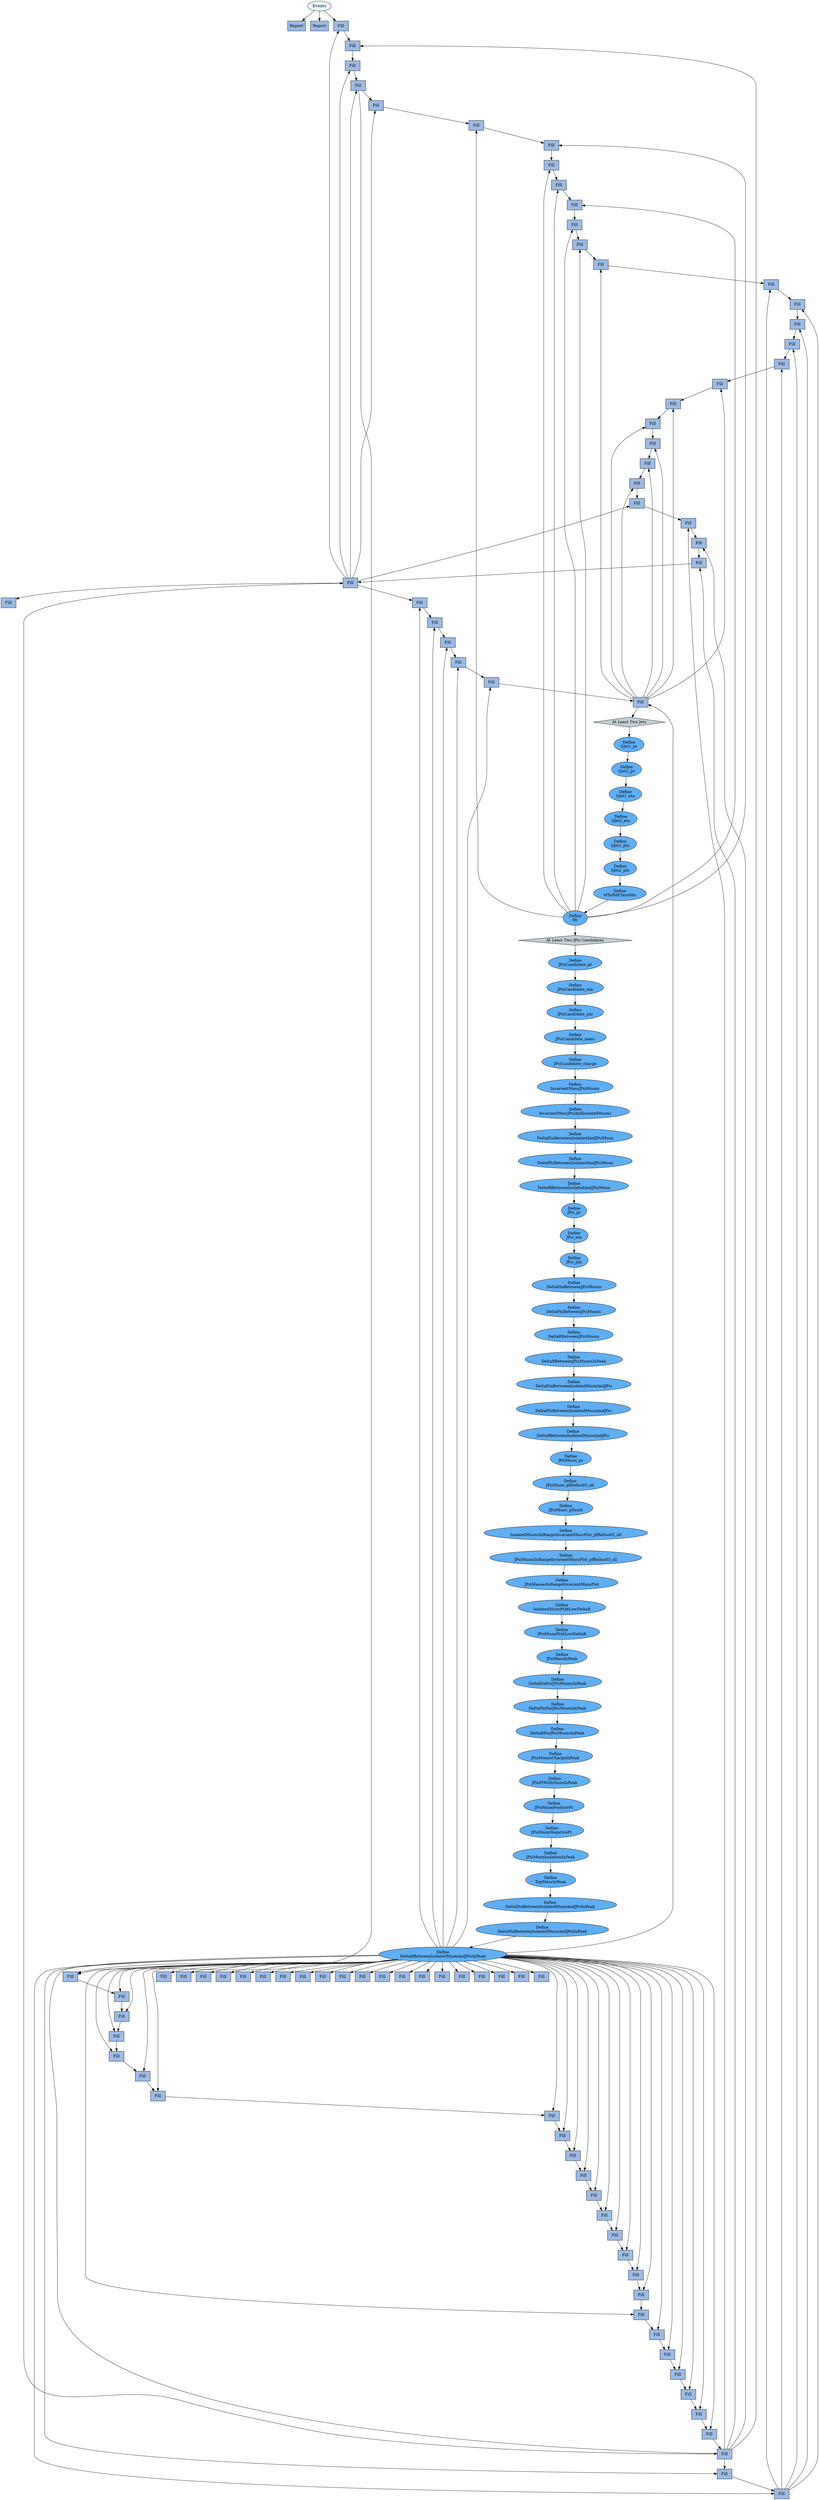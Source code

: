 digraph {
	1 [label="Report", style="filled", fillcolor="#9cbbe5", shape="box"];
	0 [label="Events", style="filled", fillcolor="#e8f8fc", shape="oval"];
	2 [label="Report", style="filled", fillcolor="#9cbbe5", shape="box"];
	0 [label="Events", style="filled", fillcolor="#e8f8fc", shape="oval"];
	3 [label="Fill", style="filled", fillcolor="#9cbbe5", shape="box"];
	9 [label="Define
METBeforeMETCut", style="filled", fillcolor="#60aef3", shape="oval"];
	10 [label="Define
IsolatedLepton_pdgid", style="filled", fillcolor="#60aef3", shape="oval"];
	11 [label="Define
IsolatedLepton_charge", style="filled", fillcolor="#60aef3", shape="oval"];
	12 [label="Define
IsolatedLepton_mass", style="filled", fillcolor="#60aef3", shape="oval"];
	13 [label="Define
IsolatedLepton_phi", style="filled", fillcolor="#60aef3", shape="oval"];
	14 [label="Define
IsolatedLepton_eta", style="filled", fillcolor="#60aef3", shape="oval"];
	15 [label="Define
IsolatedLepton_pt", style="filled", fillcolor="#60aef3", shape="oval"];
	16 [label="Define
IsolatedElectron_pdgId", style="filled", fillcolor="#60aef3", shape="oval"];
	17 [label="Define
IsolatedElectron_charge", style="filled", fillcolor="#60aef3", shape="oval"];
	18 [label="Define
IsolatedElectron_mass", style="filled", fillcolor="#60aef3", shape="oval"];
	19 [label="Define
IsolatedElectron_phi", style="filled", fillcolor="#60aef3", shape="oval"];
	20 [label="Define
IsolatedElectron_eta", style="filled", fillcolor="#60aef3", shape="oval"];
	21 [label="Define
IsolatedElectron_pt", style="filled", fillcolor="#60aef3", shape="oval"];
	22 [label="Define
IsolatedMuon_pdgId", style="filled", fillcolor="#60aef3", shape="oval"];
	23 [label="Define
IsolatedMuon_charge", style="filled", fillcolor="#60aef3", shape="oval"];
	24 [label="Define
IsolatedMuon_mass", style="filled", fillcolor="#60aef3", shape="oval"];
	25 [label="Define
IsolatedMuon_phi", style="filled", fillcolor="#60aef3", shape="oval"];
	26 [label="Define
IsolatedMuon_eta", style="filled", fillcolor="#60aef3", shape="oval"];
	27 [label="Define
IsolatedMuon_pt", style="filled", fillcolor="#60aef3", shape="oval"];
	28 [label="Define
LeadingIsolatedMuon_charge", style="filled", fillcolor="#60aef3", shape="oval"];
	29 [label="Define
LeadingIsolatedMuon_mass", style="filled", fillcolor="#60aef3", shape="oval"];
	30 [label="Define
LeadingIsolatedMuon_phi", style="filled", fillcolor="#60aef3", shape="oval"];
	31 [label="Define
LeadingIsolatedMuon_eta", style="filled", fillcolor="#60aef3", shape="oval"];
	32 [label="Define
LeadingIsolatedMuon_pt", style="filled", fillcolor="#60aef3", shape="oval"];
	5 [label="Exactly one isolated muon and exactly zero isolated electrons", style="filled", fillcolor="#c4cfd4", shape="diamond"];
	6 [label="Define
leading_isolated_electron_mask", style="filled", fillcolor="#60aef3", shape="oval"];
	7 [label="Define
leading_isolated_muon_mask", style="filled", fillcolor="#60aef3", shape="oval"];
	8 [label="Define
LumiXS", style="filled", fillcolor="#60aef3", shape="oval"];
	4 [label="HLTLeptonTrigger", style="filled", fillcolor="#c4cfd4", shape="diamond"];
	0 [label="Events", style="filled", fillcolor="#e8f8fc", shape="oval"];
	4 [label="Fill", style="filled", fillcolor="#9cbbe5", shape="box"];
	5 [label="Fill", style="filled", fillcolor="#9cbbe5", shape="box"];
	6 [label="Fill", style="filled", fillcolor="#9cbbe5", shape="box"];
	7 [label="Fill", style="filled", fillcolor="#9cbbe5", shape="box"];
	8 [label="Fill", style="filled", fillcolor="#9cbbe5", shape="box"];
	39 [label="Define
METBeforeMETCut", style="filled", fillcolor="#60aef3", shape="oval"];
	40 [label="Define
IsolatedLepton_pdgid", style="filled", fillcolor="#60aef3", shape="oval"];
	41 [label="Define
IsolatedLepton_charge", style="filled", fillcolor="#60aef3", shape="oval"];
	42 [label="Define
IsolatedLepton_mass", style="filled", fillcolor="#60aef3", shape="oval"];
	43 [label="Define
IsolatedLepton_phi", style="filled", fillcolor="#60aef3", shape="oval"];
	44 [label="Define
IsolatedLepton_eta", style="filled", fillcolor="#60aef3", shape="oval"];
	45 [label="Define
IsolatedLepton_pt", style="filled", fillcolor="#60aef3", shape="oval"];
	46 [label="Define
IsolatedElectron_pdgId", style="filled", fillcolor="#60aef3", shape="oval"];
	47 [label="Define
IsolatedElectron_charge", style="filled", fillcolor="#60aef3", shape="oval"];
	48 [label="Define
IsolatedElectron_mass", style="filled", fillcolor="#60aef3", shape="oval"];
	49 [label="Define
IsolatedElectron_phi", style="filled", fillcolor="#60aef3", shape="oval"];
	50 [label="Define
IsolatedElectron_eta", style="filled", fillcolor="#60aef3", shape="oval"];
	51 [label="Define
IsolatedElectron_pt", style="filled", fillcolor="#60aef3", shape="oval"];
	52 [label="Define
IsolatedMuon_pdgId", style="filled", fillcolor="#60aef3", shape="oval"];
	53 [label="Define
IsolatedMuon_charge", style="filled", fillcolor="#60aef3", shape="oval"];
	54 [label="Define
IsolatedMuon_mass", style="filled", fillcolor="#60aef3", shape="oval"];
	55 [label="Define
IsolatedMuon_phi", style="filled", fillcolor="#60aef3", shape="oval"];
	56 [label="Define
IsolatedMuon_eta", style="filled", fillcolor="#60aef3", shape="oval"];
	57 [label="Define
IsolatedMuon_pt", style="filled", fillcolor="#60aef3", shape="oval"];
	58 [label="Define
LeadingIsolatedElectron_charge", style="filled", fillcolor="#60aef3", shape="oval"];
	59 [label="Define
LeadingIsolatedElectron_mass", style="filled", fillcolor="#60aef3", shape="oval"];
	60 [label="Define
LeadingIsolatedElectron_phi", style="filled", fillcolor="#60aef3", shape="oval"];
	61 [label="Define
LeadingIsolatedElectron_eta", style="filled", fillcolor="#60aef3", shape="oval"];
	62 [label="Define
LeadingIsolatedElectron_pt", style="filled", fillcolor="#60aef3", shape="oval"];
	38 [label="Exactly one isolated electron and exactly zero isolated muon", style="filled", fillcolor="#c4cfd4", shape="diamond"];
	9 [label="Fill", style="filled", fillcolor="#9cbbe5", shape="box"];
	10 [label="Fill", style="filled", fillcolor="#9cbbe5", shape="box"];
	11 [label="Fill", style="filled", fillcolor="#9cbbe5", shape="box"];
	12 [label="Fill", style="filled", fillcolor="#9cbbe5", shape="box"];
	13 [label="Fill", style="filled", fillcolor="#9cbbe5", shape="box"];
	14 [label="Fill", style="filled", fillcolor="#9cbbe5", shape="box"];
	70 [label="Define
Num_JPsi_Muons", style="filled", fillcolor="#60aef3", shape="oval"];
	71 [label="Define
Num_Jets", style="filled", fillcolor="#60aef3", shape="oval"];
	72 [label="Define
jpsi_mu_candidate_mask", style="filled", fillcolor="#60aef3", shape="oval"];
	73 [label="Define
jet_mask", style="filled", fillcolor="#60aef3", shape="oval"];
	74 [label="Define
METAfterMETCut", style="filled", fillcolor="#60aef3", shape="oval"];
	69 [label="Muon MET Greater than 30 GeV", style="filled", fillcolor="#c4cfd4", shape="diamond"];
	15 [label="Fill", style="filled", fillcolor="#9cbbe5", shape="box"];
	16 [label="Fill", style="filled", fillcolor="#9cbbe5", shape="box"];
	17 [label="Fill", style="filled", fillcolor="#9cbbe5", shape="box"];
	18 [label="Fill", style="filled", fillcolor="#9cbbe5", shape="box"];
	19 [label="Fill", style="filled", fillcolor="#9cbbe5", shape="box"];
	20 [label="Fill", style="filled", fillcolor="#9cbbe5", shape="box"];
	82 [label="Define
METAfterMETCut", style="filled", fillcolor="#60aef3", shape="oval"];
	81 [label="Electron MET Greater than 30 GeV", style="filled", fillcolor="#c4cfd4", shape="diamond"];
	21 [label="Fill", style="filled", fillcolor="#9cbbe5", shape="box"];
	22 [label="Fill", style="filled", fillcolor="#9cbbe5", shape="box"];
	23 [label="Fill", style="filled", fillcolor="#9cbbe5", shape="box"];
	24 [label="Fill", style="filled", fillcolor="#9cbbe5", shape="box"];
	25 [label="Fill", style="filled", fillcolor="#9cbbe5", shape="box"];
	26 [label="Fill", style="filled", fillcolor="#9cbbe5", shape="box"];
	90 [label="Define
Ht", style="filled", fillcolor="#60aef3", shape="oval"];
	91 [label="Define
MTofMETandMu", style="filled", fillcolor="#60aef3", shape="oval"];
	92 [label="Define
SJet2_phi", style="filled", fillcolor="#60aef3", shape="oval"];
	93 [label="Define
SJet1_phi", style="filled", fillcolor="#60aef3", shape="oval"];
	94 [label="Define
SJet2_eta", style="filled", fillcolor="#60aef3", shape="oval"];
	95 [label="Define
SJet1_eta", style="filled", fillcolor="#60aef3", shape="oval"];
	96 [label="Define
SJet2_pt", style="filled", fillcolor="#60aef3", shape="oval"];
	97 [label="Define
SJet1_pt", style="filled", fillcolor="#60aef3", shape="oval"];
	89 [label="At Least Two Jets", style="filled", fillcolor="#c4cfd4", shape="diamond"];
	27 [label="Fill", style="filled", fillcolor="#9cbbe5", shape="box"];
	28 [label="Fill", style="filled", fillcolor="#9cbbe5", shape="box"];
	29 [label="Fill", style="filled", fillcolor="#9cbbe5", shape="box"];
	30 [label="Fill", style="filled", fillcolor="#9cbbe5", shape="box"];
	31 [label="Fill", style="filled", fillcolor="#9cbbe5", shape="box"];
	32 [label="Fill", style="filled", fillcolor="#9cbbe5", shape="box"];
	33 [label="Fill", style="filled", fillcolor="#9cbbe5", shape="box"];
	106 [label="Define
DeltaRBetweenIsolatedMuonAndJPsiInPeak", style="filled", fillcolor="#60aef3", shape="oval"];
	107 [label="Define
DeltaPhiBetweenIsolatedMuonAndJPsiInPeak", style="filled", fillcolor="#60aef3", shape="oval"];
	108 [label="Define
DeltaEtaBetweenIsolatedMuonAndJPsiInPeak", style="filled", fillcolor="#60aef3", shape="oval"];
	109 [label="Define
TopMassInPeak", style="filled", fillcolor="#60aef3", shape="oval"];
	110 [label="Define
JPsiMuonIsolationInPeak", style="filled", fillcolor="#60aef3", shape="oval"];
	111 [label="Define
JPsiMuonNegativePt", style="filled", fillcolor="#60aef3", shape="oval"];
	112 [label="Define
JPsiMuonPositivePt", style="filled", fillcolor="#60aef3", shape="oval"];
	113 [label="Define
JPsiPtWithMuonInPeak", style="filled", fillcolor="#60aef3", shape="oval"];
	114 [label="Define
JPsiMuonsChargeInPeak", style="filled", fillcolor="#60aef3", shape="oval"];
	115 [label="Define
DeltaRForJPsiMuonsInPeak", style="filled", fillcolor="#60aef3", shape="oval"];
	116 [label="Define
DeltaPhiForJPsiMuonsInPeak", style="filled", fillcolor="#60aef3", shape="oval"];
	117 [label="Define
DeltaEtaForJPsiMuonsInPeak", style="filled", fillcolor="#60aef3", shape="oval"];
	118 [label="Define
JPsiMassInPeak", style="filled", fillcolor="#60aef3", shape="oval"];
	119 [label="Define
JPsiMuonPtAtLowDeltaR", style="filled", fillcolor="#60aef3", shape="oval"];
	120 [label="Define
IsolatedMuonPtAtLowDeltaR", style="filled", fillcolor="#60aef3", shape="oval"];
	121 [label="Define
JPsiMassesInRangeInvariantMassPlot", style="filled", fillcolor="#60aef3", shape="oval"];
	122 [label="Define
JPsiMuonsInRangeInvariantMassPlot_pfRelIso03_all", style="filled", fillcolor="#60aef3", shape="oval"];
	123 [label="Define
IsolatedMuonsInRangeInvariantMassPlot_pfRelIso03_all", style="filled", fillcolor="#60aef3", shape="oval"];
	124 [label="Define
JPsiMuon_pfIsoid", style="filled", fillcolor="#60aef3", shape="oval"];
	125 [label="Define
JPsiMuon_pfRelIso03_all", style="filled", fillcolor="#60aef3", shape="oval"];
	126 [label="Define
JPsiMuon_pt", style="filled", fillcolor="#60aef3", shape="oval"];
	127 [label="Define
DeltaRBetweenIsolatedMuonAndJPsi", style="filled", fillcolor="#60aef3", shape="oval"];
	128 [label="Define
DeltaPhiBetweenIsolatedMuonAndJPsi", style="filled", fillcolor="#60aef3", shape="oval"];
	129 [label="Define
DeltaEtaBetweenIsolatedMuonAndJPsi", style="filled", fillcolor="#60aef3", shape="oval"];
	130 [label="Define
DeltaRBetweenJPsiMuonsInPeak", style="filled", fillcolor="#60aef3", shape="oval"];
	131 [label="Define
DeltaRBetweenJPsiMuons", style="filled", fillcolor="#60aef3", shape="oval"];
	132 [label="Define
DeltaPhiBetweenJPsiMuons", style="filled", fillcolor="#60aef3", shape="oval"];
	133 [label="Define
DeltaEtaBetweenJPsiMuons", style="filled", fillcolor="#60aef3", shape="oval"];
	134 [label="Define
JPsi_phi", style="filled", fillcolor="#60aef3", shape="oval"];
	135 [label="Define
JPsi_eta", style="filled", fillcolor="#60aef3", shape="oval"];
	136 [label="Define
JPsi_pt", style="filled", fillcolor="#60aef3", shape="oval"];
	137 [label="Define
DeltaRBetweenIsolatedAndJPsiMuon", style="filled", fillcolor="#60aef3", shape="oval"];
	138 [label="Define
DeltaPhiBetweenIsolatedAndJPsiMuon", style="filled", fillcolor="#60aef3", shape="oval"];
	139 [label="Define
DeltaEtaBetweenIsolatedAndJPsiMuon", style="filled", fillcolor="#60aef3", shape="oval"];
	140 [label="Define
InvariantMassJPsiAndIsolatedMuons", style="filled", fillcolor="#60aef3", shape="oval"];
	141 [label="Define
InvariantMassJPsiMuons", style="filled", fillcolor="#60aef3", shape="oval"];
	142 [label="Define
JPsiCandidate_charge", style="filled", fillcolor="#60aef3", shape="oval"];
	143 [label="Define
JPsiCandidate_mass", style="filled", fillcolor="#60aef3", shape="oval"];
	144 [label="Define
JPsiCandidate_phi", style="filled", fillcolor="#60aef3", shape="oval"];
	145 [label="Define
JPsiCandidate_eta", style="filled", fillcolor="#60aef3", shape="oval"];
	146 [label="Define
JPsiCandidate_pt", style="filled", fillcolor="#60aef3", shape="oval"];
	105 [label="At Least Two JPsi Candidates", style="filled", fillcolor="#c4cfd4", shape="diamond"];
	34 [label="Fill", style="filled", fillcolor="#9cbbe5", shape="box"];
	35 [label="Fill", style="filled", fillcolor="#9cbbe5", shape="box"];
	36 [label="Fill", style="filled", fillcolor="#9cbbe5", shape="box"];
	37 [label="Fill", style="filled", fillcolor="#9cbbe5", shape="box"];
	38 [label="Fill", style="filled", fillcolor="#9cbbe5", shape="box"];
	39 [label="Fill", style="filled", fillcolor="#9cbbe5", shape="box"];
	40 [label="Fill", style="filled", fillcolor="#9cbbe5", shape="box"];
	41 [label="Fill", style="filled", fillcolor="#9cbbe5", shape="box"];
	42 [label="Fill", style="filled", fillcolor="#9cbbe5", shape="box"];
	43 [label="Fill", style="filled", fillcolor="#9cbbe5", shape="box"];
	44 [label="Fill", style="filled", fillcolor="#9cbbe5", shape="box"];
	45 [label="Fill", style="filled", fillcolor="#9cbbe5", shape="box"];
	46 [label="Fill", style="filled", fillcolor="#9cbbe5", shape="box"];
	47 [label="Fill", style="filled", fillcolor="#9cbbe5", shape="box"];
	48 [label="Fill", style="filled", fillcolor="#9cbbe5", shape="box"];
	49 [label="Fill", style="filled", fillcolor="#9cbbe5", shape="box"];
	50 [label="Fill", style="filled", fillcolor="#9cbbe5", shape="box"];
	51 [label="Fill", style="filled", fillcolor="#9cbbe5", shape="box"];
	52 [label="Fill", style="filled", fillcolor="#9cbbe5", shape="box"];
	53 [label="Fill", style="filled", fillcolor="#9cbbe5", shape="box"];
	54 [label="Fill", style="filled", fillcolor="#9cbbe5", shape="box"];
	55 [label="Fill", style="filled", fillcolor="#9cbbe5", shape="box"];
	56 [label="Fill", style="filled", fillcolor="#9cbbe5", shape="box"];
	57 [label="Fill", style="filled", fillcolor="#9cbbe5", shape="box"];
	58 [label="Fill", style="filled", fillcolor="#9cbbe5", shape="box"];
	59 [label="Fill", style="filled", fillcolor="#9cbbe5", shape="box"];
	60 [label="Fill", style="filled", fillcolor="#9cbbe5", shape="box"];
	61 [label="Fill", style="filled", fillcolor="#9cbbe5", shape="box"];
	62 [label="Fill", style="filled", fillcolor="#9cbbe5", shape="box"];
	63 [label="Fill", style="filled", fillcolor="#9cbbe5", shape="box"];
	64 [label="Fill", style="filled", fillcolor="#9cbbe5", shape="box"];
	65 [label="Fill", style="filled", fillcolor="#9cbbe5", shape="box"];
	66 [label="Fill", style="filled", fillcolor="#9cbbe5", shape="box"];
	67 [label="Fill", style="filled", fillcolor="#9cbbe5", shape="box"];
	68 [label="Fill", style="filled", fillcolor="#9cbbe5", shape="box"];
	69 [label="Fill", style="filled", fillcolor="#9cbbe5", shape="box"];
	70 [label="Fill", style="filled", fillcolor="#9cbbe5", shape="box"];
	71 [label="Fill", style="filled", fillcolor="#9cbbe5", shape="box"];
	72 [label="Fill", style="filled", fillcolor="#9cbbe5", shape="box"];
	73 [label="Fill", style="filled", fillcolor="#9cbbe5", shape="box"];
	74 [label="Fill", style="filled", fillcolor="#9cbbe5", shape="box"];
	75 [label="Fill", style="filled", fillcolor="#9cbbe5", shape="box"];
	76 [label="Fill", style="filled", fillcolor="#9cbbe5", shape="box"];
	77 [label="Fill", style="filled", fillcolor="#9cbbe5", shape="box"];
	78 [label="Fill", style="filled", fillcolor="#9cbbe5", shape="box"];
	79 [label="Fill", style="filled", fillcolor="#9cbbe5", shape="box"];
	80 [label="Fill", style="filled", fillcolor="#9cbbe5", shape="box"];
	81 [label="Fill", style="filled", fillcolor="#9cbbe5", shape="box"];
	82 [label="Fill", style="filled", fillcolor="#9cbbe5", shape="box"];
	83 [label="Fill", style="filled", fillcolor="#9cbbe5", shape="box"];
	84 [label="Fill", style="filled", fillcolor="#9cbbe5", shape="box"];
	85 [label="Fill", style="filled", fillcolor="#9cbbe5", shape="box"];
	0 -> 1;
	0 -> 2;
	9 -> 3;
	10 -> 9;
	11 -> 10;
	12 -> 11;
	13 -> 12;
	14 -> 13;
	15 -> 14;
	16 -> 15;
	17 -> 16;
	18 -> 17;
	19 -> 18;
	20 -> 19;
	21 -> 20;
	22 -> 21;
	23 -> 22;
	24 -> 23;
	25 -> 24;
	26 -> 25;
	27 -> 26;
	28 -> 27;
	29 -> 28;
	30 -> 29;
	31 -> 30;
	32 -> 31;
	5 -> 32;
	6 -> 5;
	7 -> 6;
	8 -> 7;
	4 -> 8;
	0 -> 4;
	9 -> 4;
	9 -> 5;
	9 -> 6;
	9 -> 7;
	39 -> 8;
	40 -> 39;
	41 -> 40;
	42 -> 41;
	43 -> 42;
	44 -> 43;
	45 -> 44;
	46 -> 45;
	47 -> 46;
	48 -> 47;
	49 -> 48;
	50 -> 49;
	51 -> 50;
	52 -> 51;
	53 -> 52;
	54 -> 53;
	55 -> 54;
	56 -> 55;
	57 -> 56;
	58 -> 57;
	59 -> 58;
	60 -> 59;
	61 -> 60;
	62 -> 61;
	38 -> 62;
	6 -> 38;
	39 -> 9;
	39 -> 10;
	39 -> 11;
	39 -> 12;
	9 -> 13;
	70 -> 14;
	71 -> 70;
	72 -> 71;
	73 -> 72;
	74 -> 73;
	69 -> 74;
	9 -> 69;
	70 -> 15;
	70 -> 16;
	70 -> 17;
	70 -> 18;
	70 -> 19;
	82 -> 20;
	81 -> 82;
	39 -> 81;
	82 -> 21;
	82 -> 22;
	82 -> 23;
	82 -> 24;
	70 -> 25;
	90 -> 26;
	91 -> 90;
	92 -> 91;
	93 -> 92;
	94 -> 93;
	95 -> 94;
	96 -> 95;
	97 -> 96;
	89 -> 97;
	70 -> 89;
	90 -> 27;
	90 -> 28;
	90 -> 29;
	90 -> 30;
	90 -> 31;
	90 -> 32;
	106 -> 33;
	107 -> 106;
	108 -> 107;
	109 -> 108;
	110 -> 109;
	111 -> 110;
	112 -> 111;
	113 -> 112;
	114 -> 113;
	115 -> 114;
	116 -> 115;
	117 -> 116;
	118 -> 117;
	119 -> 118;
	120 -> 119;
	121 -> 120;
	122 -> 121;
	123 -> 122;
	124 -> 123;
	125 -> 124;
	126 -> 125;
	127 -> 126;
	128 -> 127;
	129 -> 128;
	130 -> 129;
	131 -> 130;
	132 -> 131;
	133 -> 132;
	134 -> 133;
	135 -> 134;
	136 -> 135;
	137 -> 136;
	138 -> 137;
	139 -> 138;
	140 -> 139;
	141 -> 140;
	142 -> 141;
	143 -> 142;
	144 -> 143;
	145 -> 144;
	146 -> 145;
	105 -> 146;
	90 -> 105;
	106 -> 34;
	106 -> 35;
	106 -> 36;
	106 -> 37;
	106 -> 38;
	106 -> 39;
	106 -> 40;
	106 -> 41;
	106 -> 42;
	106 -> 43;
	106 -> 44;
	106 -> 45;
	106 -> 46;
	106 -> 47;
	106 -> 48;
	106 -> 49;
	106 -> 50;
	106 -> 51;
	106 -> 52;
	106 -> 53;
	106 -> 54;
	106 -> 55;
	106 -> 56;
	106 -> 57;
	106 -> 58;
	106 -> 59;
	106 -> 60;
	106 -> 61;
	106 -> 62;
	106 -> 63;
	106 -> 64;
	106 -> 65;
	106 -> 66;
	106 -> 67;
	106 -> 68;
	106 -> 69;
	106 -> 70;
	106 -> 71;
	106 -> 72;
	106 -> 73;
	106 -> 74;
	106 -> 75;
	106 -> 76;
	106 -> 77;
	106 -> 78;
	106 -> 79;
	106 -> 80;
	106 -> 81;
	106 -> 82;
	106 -> 83;
	106 -> 84;
	106 -> 85;
}